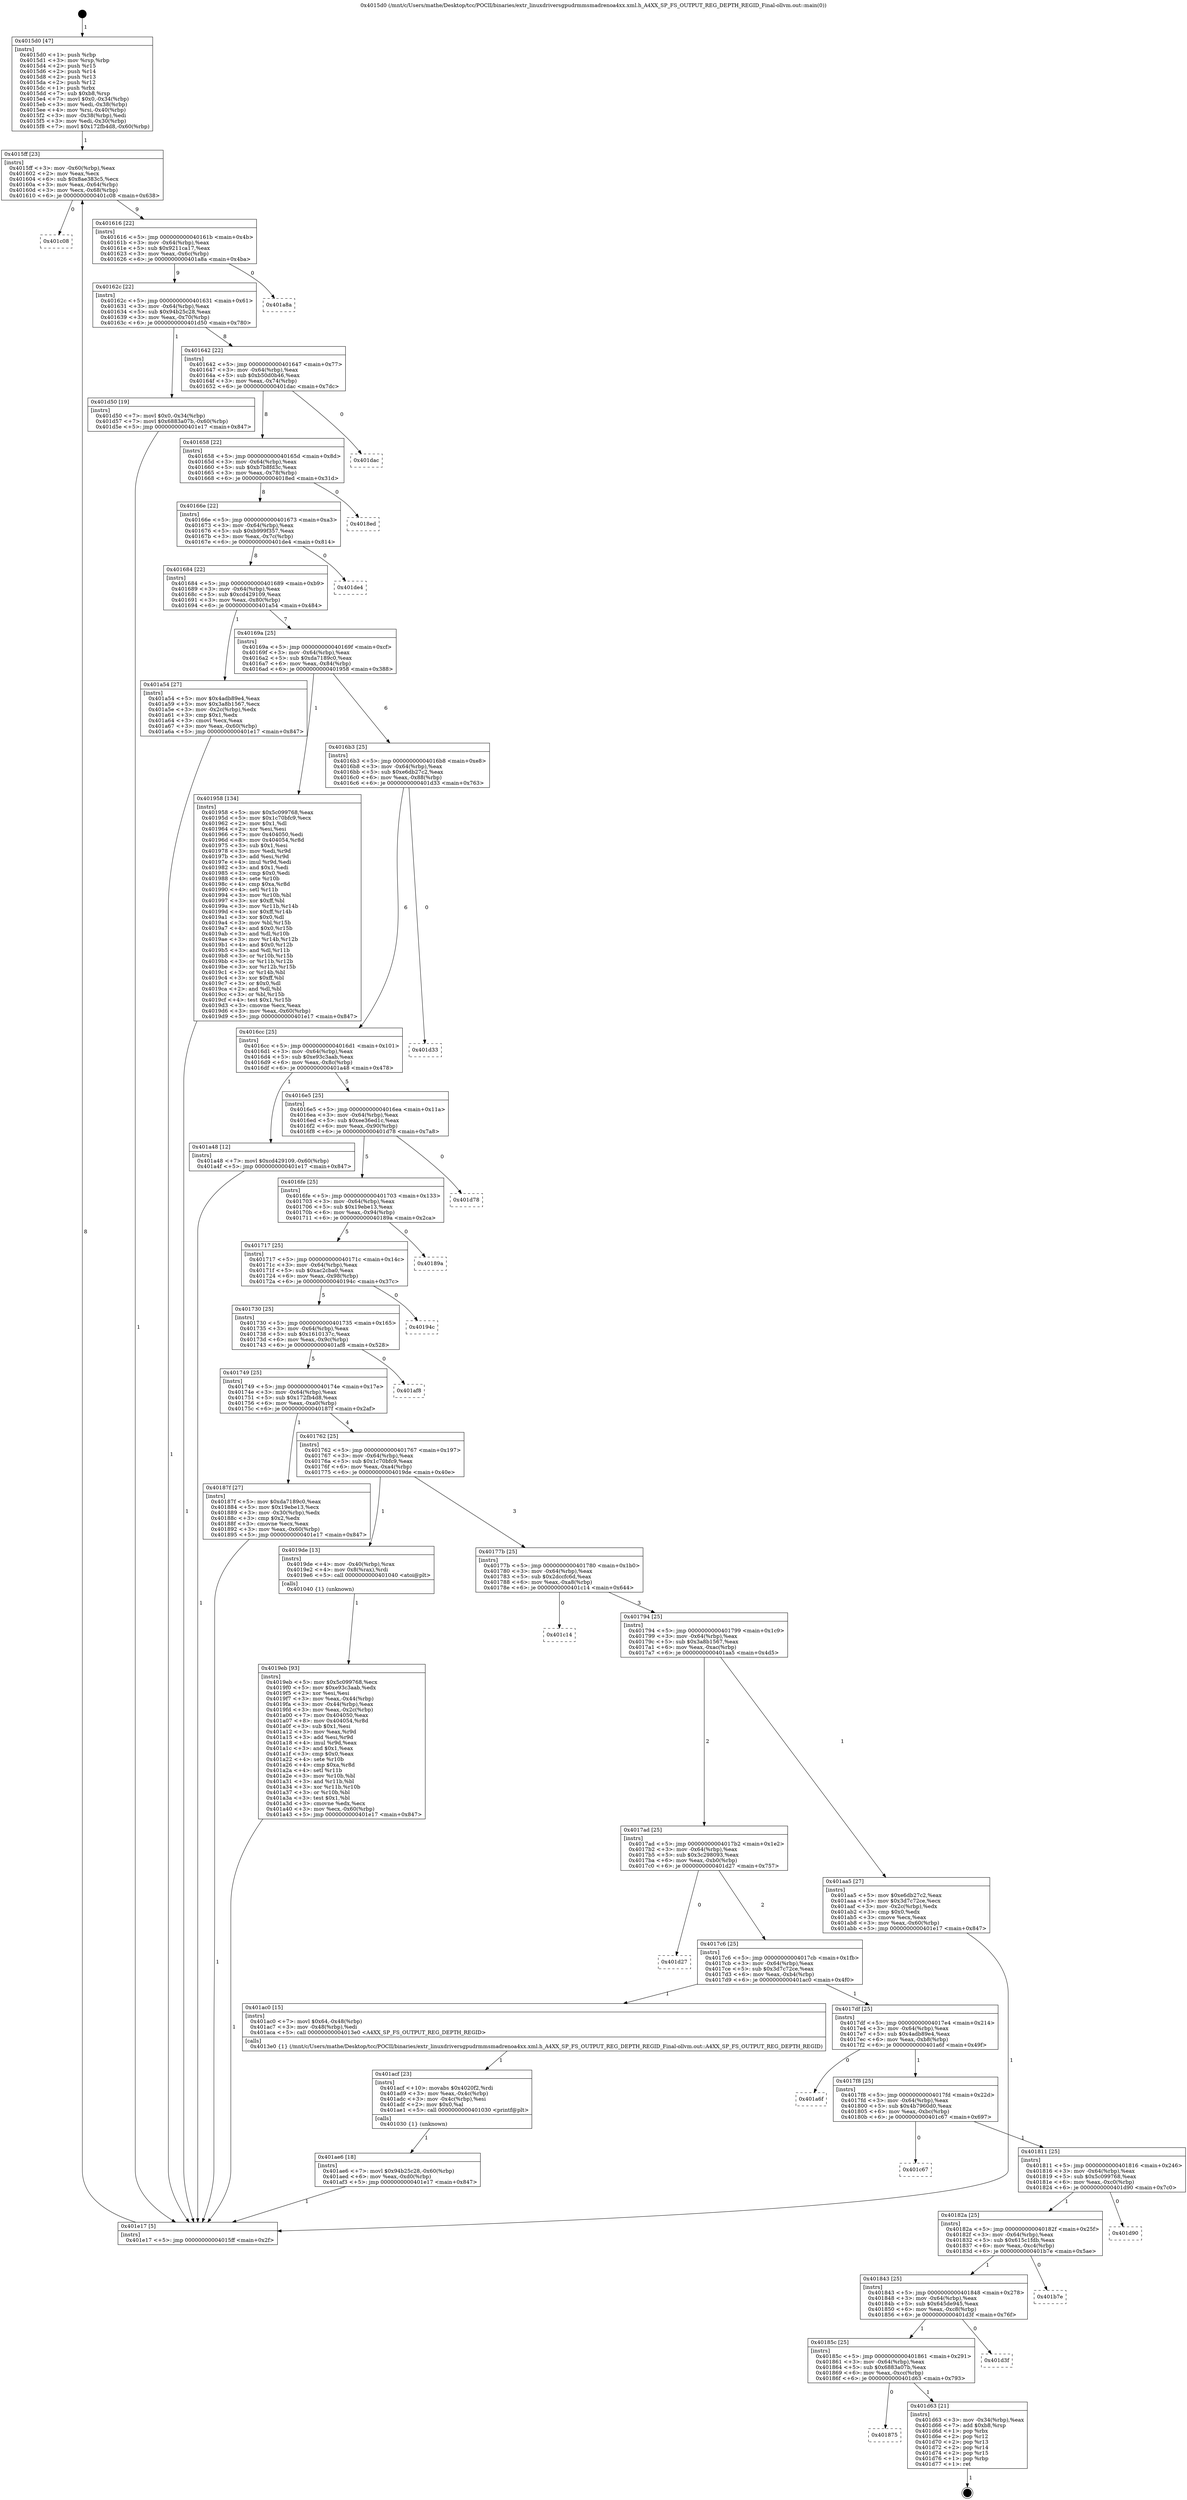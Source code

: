 digraph "0x4015d0" {
  label = "0x4015d0 (/mnt/c/Users/mathe/Desktop/tcc/POCII/binaries/extr_linuxdriversgpudrmmsmadrenoa4xx.xml.h_A4XX_SP_FS_OUTPUT_REG_DEPTH_REGID_Final-ollvm.out::main(0))"
  labelloc = "t"
  node[shape=record]

  Entry [label="",width=0.3,height=0.3,shape=circle,fillcolor=black,style=filled]
  "0x4015ff" [label="{
     0x4015ff [23]\l
     | [instrs]\l
     &nbsp;&nbsp;0x4015ff \<+3\>: mov -0x60(%rbp),%eax\l
     &nbsp;&nbsp;0x401602 \<+2\>: mov %eax,%ecx\l
     &nbsp;&nbsp;0x401604 \<+6\>: sub $0x8ae383c5,%ecx\l
     &nbsp;&nbsp;0x40160a \<+3\>: mov %eax,-0x64(%rbp)\l
     &nbsp;&nbsp;0x40160d \<+3\>: mov %ecx,-0x68(%rbp)\l
     &nbsp;&nbsp;0x401610 \<+6\>: je 0000000000401c08 \<main+0x638\>\l
  }"]
  "0x401c08" [label="{
     0x401c08\l
  }", style=dashed]
  "0x401616" [label="{
     0x401616 [22]\l
     | [instrs]\l
     &nbsp;&nbsp;0x401616 \<+5\>: jmp 000000000040161b \<main+0x4b\>\l
     &nbsp;&nbsp;0x40161b \<+3\>: mov -0x64(%rbp),%eax\l
     &nbsp;&nbsp;0x40161e \<+5\>: sub $0x9211ca17,%eax\l
     &nbsp;&nbsp;0x401623 \<+3\>: mov %eax,-0x6c(%rbp)\l
     &nbsp;&nbsp;0x401626 \<+6\>: je 0000000000401a8a \<main+0x4ba\>\l
  }"]
  Exit [label="",width=0.3,height=0.3,shape=circle,fillcolor=black,style=filled,peripheries=2]
  "0x401a8a" [label="{
     0x401a8a\l
  }", style=dashed]
  "0x40162c" [label="{
     0x40162c [22]\l
     | [instrs]\l
     &nbsp;&nbsp;0x40162c \<+5\>: jmp 0000000000401631 \<main+0x61\>\l
     &nbsp;&nbsp;0x401631 \<+3\>: mov -0x64(%rbp),%eax\l
     &nbsp;&nbsp;0x401634 \<+5\>: sub $0x94b25c28,%eax\l
     &nbsp;&nbsp;0x401639 \<+3\>: mov %eax,-0x70(%rbp)\l
     &nbsp;&nbsp;0x40163c \<+6\>: je 0000000000401d50 \<main+0x780\>\l
  }"]
  "0x401875" [label="{
     0x401875\l
  }", style=dashed]
  "0x401d50" [label="{
     0x401d50 [19]\l
     | [instrs]\l
     &nbsp;&nbsp;0x401d50 \<+7\>: movl $0x0,-0x34(%rbp)\l
     &nbsp;&nbsp;0x401d57 \<+7\>: movl $0x6883a07b,-0x60(%rbp)\l
     &nbsp;&nbsp;0x401d5e \<+5\>: jmp 0000000000401e17 \<main+0x847\>\l
  }"]
  "0x401642" [label="{
     0x401642 [22]\l
     | [instrs]\l
     &nbsp;&nbsp;0x401642 \<+5\>: jmp 0000000000401647 \<main+0x77\>\l
     &nbsp;&nbsp;0x401647 \<+3\>: mov -0x64(%rbp),%eax\l
     &nbsp;&nbsp;0x40164a \<+5\>: sub $0xb50d0b46,%eax\l
     &nbsp;&nbsp;0x40164f \<+3\>: mov %eax,-0x74(%rbp)\l
     &nbsp;&nbsp;0x401652 \<+6\>: je 0000000000401dac \<main+0x7dc\>\l
  }"]
  "0x401d63" [label="{
     0x401d63 [21]\l
     | [instrs]\l
     &nbsp;&nbsp;0x401d63 \<+3\>: mov -0x34(%rbp),%eax\l
     &nbsp;&nbsp;0x401d66 \<+7\>: add $0xb8,%rsp\l
     &nbsp;&nbsp;0x401d6d \<+1\>: pop %rbx\l
     &nbsp;&nbsp;0x401d6e \<+2\>: pop %r12\l
     &nbsp;&nbsp;0x401d70 \<+2\>: pop %r13\l
     &nbsp;&nbsp;0x401d72 \<+2\>: pop %r14\l
     &nbsp;&nbsp;0x401d74 \<+2\>: pop %r15\l
     &nbsp;&nbsp;0x401d76 \<+1\>: pop %rbp\l
     &nbsp;&nbsp;0x401d77 \<+1\>: ret\l
  }"]
  "0x401dac" [label="{
     0x401dac\l
  }", style=dashed]
  "0x401658" [label="{
     0x401658 [22]\l
     | [instrs]\l
     &nbsp;&nbsp;0x401658 \<+5\>: jmp 000000000040165d \<main+0x8d\>\l
     &nbsp;&nbsp;0x40165d \<+3\>: mov -0x64(%rbp),%eax\l
     &nbsp;&nbsp;0x401660 \<+5\>: sub $0xb7b8fd3c,%eax\l
     &nbsp;&nbsp;0x401665 \<+3\>: mov %eax,-0x78(%rbp)\l
     &nbsp;&nbsp;0x401668 \<+6\>: je 00000000004018ed \<main+0x31d\>\l
  }"]
  "0x40185c" [label="{
     0x40185c [25]\l
     | [instrs]\l
     &nbsp;&nbsp;0x40185c \<+5\>: jmp 0000000000401861 \<main+0x291\>\l
     &nbsp;&nbsp;0x401861 \<+3\>: mov -0x64(%rbp),%eax\l
     &nbsp;&nbsp;0x401864 \<+5\>: sub $0x6883a07b,%eax\l
     &nbsp;&nbsp;0x401869 \<+6\>: mov %eax,-0xcc(%rbp)\l
     &nbsp;&nbsp;0x40186f \<+6\>: je 0000000000401d63 \<main+0x793\>\l
  }"]
  "0x4018ed" [label="{
     0x4018ed\l
  }", style=dashed]
  "0x40166e" [label="{
     0x40166e [22]\l
     | [instrs]\l
     &nbsp;&nbsp;0x40166e \<+5\>: jmp 0000000000401673 \<main+0xa3\>\l
     &nbsp;&nbsp;0x401673 \<+3\>: mov -0x64(%rbp),%eax\l
     &nbsp;&nbsp;0x401676 \<+5\>: sub $0xb999f357,%eax\l
     &nbsp;&nbsp;0x40167b \<+3\>: mov %eax,-0x7c(%rbp)\l
     &nbsp;&nbsp;0x40167e \<+6\>: je 0000000000401de4 \<main+0x814\>\l
  }"]
  "0x401d3f" [label="{
     0x401d3f\l
  }", style=dashed]
  "0x401de4" [label="{
     0x401de4\l
  }", style=dashed]
  "0x401684" [label="{
     0x401684 [22]\l
     | [instrs]\l
     &nbsp;&nbsp;0x401684 \<+5\>: jmp 0000000000401689 \<main+0xb9\>\l
     &nbsp;&nbsp;0x401689 \<+3\>: mov -0x64(%rbp),%eax\l
     &nbsp;&nbsp;0x40168c \<+5\>: sub $0xcd429109,%eax\l
     &nbsp;&nbsp;0x401691 \<+3\>: mov %eax,-0x80(%rbp)\l
     &nbsp;&nbsp;0x401694 \<+6\>: je 0000000000401a54 \<main+0x484\>\l
  }"]
  "0x401843" [label="{
     0x401843 [25]\l
     | [instrs]\l
     &nbsp;&nbsp;0x401843 \<+5\>: jmp 0000000000401848 \<main+0x278\>\l
     &nbsp;&nbsp;0x401848 \<+3\>: mov -0x64(%rbp),%eax\l
     &nbsp;&nbsp;0x40184b \<+5\>: sub $0x645de945,%eax\l
     &nbsp;&nbsp;0x401850 \<+6\>: mov %eax,-0xc8(%rbp)\l
     &nbsp;&nbsp;0x401856 \<+6\>: je 0000000000401d3f \<main+0x76f\>\l
  }"]
  "0x401a54" [label="{
     0x401a54 [27]\l
     | [instrs]\l
     &nbsp;&nbsp;0x401a54 \<+5\>: mov $0x4adb89e4,%eax\l
     &nbsp;&nbsp;0x401a59 \<+5\>: mov $0x3a8b1567,%ecx\l
     &nbsp;&nbsp;0x401a5e \<+3\>: mov -0x2c(%rbp),%edx\l
     &nbsp;&nbsp;0x401a61 \<+3\>: cmp $0x1,%edx\l
     &nbsp;&nbsp;0x401a64 \<+3\>: cmovl %ecx,%eax\l
     &nbsp;&nbsp;0x401a67 \<+3\>: mov %eax,-0x60(%rbp)\l
     &nbsp;&nbsp;0x401a6a \<+5\>: jmp 0000000000401e17 \<main+0x847\>\l
  }"]
  "0x40169a" [label="{
     0x40169a [25]\l
     | [instrs]\l
     &nbsp;&nbsp;0x40169a \<+5\>: jmp 000000000040169f \<main+0xcf\>\l
     &nbsp;&nbsp;0x40169f \<+3\>: mov -0x64(%rbp),%eax\l
     &nbsp;&nbsp;0x4016a2 \<+5\>: sub $0xda7189c0,%eax\l
     &nbsp;&nbsp;0x4016a7 \<+6\>: mov %eax,-0x84(%rbp)\l
     &nbsp;&nbsp;0x4016ad \<+6\>: je 0000000000401958 \<main+0x388\>\l
  }"]
  "0x401b7e" [label="{
     0x401b7e\l
  }", style=dashed]
  "0x401958" [label="{
     0x401958 [134]\l
     | [instrs]\l
     &nbsp;&nbsp;0x401958 \<+5\>: mov $0x5c099768,%eax\l
     &nbsp;&nbsp;0x40195d \<+5\>: mov $0x1c70bfc9,%ecx\l
     &nbsp;&nbsp;0x401962 \<+2\>: mov $0x1,%dl\l
     &nbsp;&nbsp;0x401964 \<+2\>: xor %esi,%esi\l
     &nbsp;&nbsp;0x401966 \<+7\>: mov 0x404050,%edi\l
     &nbsp;&nbsp;0x40196d \<+8\>: mov 0x404054,%r8d\l
     &nbsp;&nbsp;0x401975 \<+3\>: sub $0x1,%esi\l
     &nbsp;&nbsp;0x401978 \<+3\>: mov %edi,%r9d\l
     &nbsp;&nbsp;0x40197b \<+3\>: add %esi,%r9d\l
     &nbsp;&nbsp;0x40197e \<+4\>: imul %r9d,%edi\l
     &nbsp;&nbsp;0x401982 \<+3\>: and $0x1,%edi\l
     &nbsp;&nbsp;0x401985 \<+3\>: cmp $0x0,%edi\l
     &nbsp;&nbsp;0x401988 \<+4\>: sete %r10b\l
     &nbsp;&nbsp;0x40198c \<+4\>: cmp $0xa,%r8d\l
     &nbsp;&nbsp;0x401990 \<+4\>: setl %r11b\l
     &nbsp;&nbsp;0x401994 \<+3\>: mov %r10b,%bl\l
     &nbsp;&nbsp;0x401997 \<+3\>: xor $0xff,%bl\l
     &nbsp;&nbsp;0x40199a \<+3\>: mov %r11b,%r14b\l
     &nbsp;&nbsp;0x40199d \<+4\>: xor $0xff,%r14b\l
     &nbsp;&nbsp;0x4019a1 \<+3\>: xor $0x0,%dl\l
     &nbsp;&nbsp;0x4019a4 \<+3\>: mov %bl,%r15b\l
     &nbsp;&nbsp;0x4019a7 \<+4\>: and $0x0,%r15b\l
     &nbsp;&nbsp;0x4019ab \<+3\>: and %dl,%r10b\l
     &nbsp;&nbsp;0x4019ae \<+3\>: mov %r14b,%r12b\l
     &nbsp;&nbsp;0x4019b1 \<+4\>: and $0x0,%r12b\l
     &nbsp;&nbsp;0x4019b5 \<+3\>: and %dl,%r11b\l
     &nbsp;&nbsp;0x4019b8 \<+3\>: or %r10b,%r15b\l
     &nbsp;&nbsp;0x4019bb \<+3\>: or %r11b,%r12b\l
     &nbsp;&nbsp;0x4019be \<+3\>: xor %r12b,%r15b\l
     &nbsp;&nbsp;0x4019c1 \<+3\>: or %r14b,%bl\l
     &nbsp;&nbsp;0x4019c4 \<+3\>: xor $0xff,%bl\l
     &nbsp;&nbsp;0x4019c7 \<+3\>: or $0x0,%dl\l
     &nbsp;&nbsp;0x4019ca \<+2\>: and %dl,%bl\l
     &nbsp;&nbsp;0x4019cc \<+3\>: or %bl,%r15b\l
     &nbsp;&nbsp;0x4019cf \<+4\>: test $0x1,%r15b\l
     &nbsp;&nbsp;0x4019d3 \<+3\>: cmovne %ecx,%eax\l
     &nbsp;&nbsp;0x4019d6 \<+3\>: mov %eax,-0x60(%rbp)\l
     &nbsp;&nbsp;0x4019d9 \<+5\>: jmp 0000000000401e17 \<main+0x847\>\l
  }"]
  "0x4016b3" [label="{
     0x4016b3 [25]\l
     | [instrs]\l
     &nbsp;&nbsp;0x4016b3 \<+5\>: jmp 00000000004016b8 \<main+0xe8\>\l
     &nbsp;&nbsp;0x4016b8 \<+3\>: mov -0x64(%rbp),%eax\l
     &nbsp;&nbsp;0x4016bb \<+5\>: sub $0xe6db27c2,%eax\l
     &nbsp;&nbsp;0x4016c0 \<+6\>: mov %eax,-0x88(%rbp)\l
     &nbsp;&nbsp;0x4016c6 \<+6\>: je 0000000000401d33 \<main+0x763\>\l
  }"]
  "0x40182a" [label="{
     0x40182a [25]\l
     | [instrs]\l
     &nbsp;&nbsp;0x40182a \<+5\>: jmp 000000000040182f \<main+0x25f\>\l
     &nbsp;&nbsp;0x40182f \<+3\>: mov -0x64(%rbp),%eax\l
     &nbsp;&nbsp;0x401832 \<+5\>: sub $0x615c1fdb,%eax\l
     &nbsp;&nbsp;0x401837 \<+6\>: mov %eax,-0xc4(%rbp)\l
     &nbsp;&nbsp;0x40183d \<+6\>: je 0000000000401b7e \<main+0x5ae\>\l
  }"]
  "0x401d33" [label="{
     0x401d33\l
  }", style=dashed]
  "0x4016cc" [label="{
     0x4016cc [25]\l
     | [instrs]\l
     &nbsp;&nbsp;0x4016cc \<+5\>: jmp 00000000004016d1 \<main+0x101\>\l
     &nbsp;&nbsp;0x4016d1 \<+3\>: mov -0x64(%rbp),%eax\l
     &nbsp;&nbsp;0x4016d4 \<+5\>: sub $0xe93c3aab,%eax\l
     &nbsp;&nbsp;0x4016d9 \<+6\>: mov %eax,-0x8c(%rbp)\l
     &nbsp;&nbsp;0x4016df \<+6\>: je 0000000000401a48 \<main+0x478\>\l
  }"]
  "0x401d90" [label="{
     0x401d90\l
  }", style=dashed]
  "0x401a48" [label="{
     0x401a48 [12]\l
     | [instrs]\l
     &nbsp;&nbsp;0x401a48 \<+7\>: movl $0xcd429109,-0x60(%rbp)\l
     &nbsp;&nbsp;0x401a4f \<+5\>: jmp 0000000000401e17 \<main+0x847\>\l
  }"]
  "0x4016e5" [label="{
     0x4016e5 [25]\l
     | [instrs]\l
     &nbsp;&nbsp;0x4016e5 \<+5\>: jmp 00000000004016ea \<main+0x11a\>\l
     &nbsp;&nbsp;0x4016ea \<+3\>: mov -0x64(%rbp),%eax\l
     &nbsp;&nbsp;0x4016ed \<+5\>: sub $0xee36ed1c,%eax\l
     &nbsp;&nbsp;0x4016f2 \<+6\>: mov %eax,-0x90(%rbp)\l
     &nbsp;&nbsp;0x4016f8 \<+6\>: je 0000000000401d78 \<main+0x7a8\>\l
  }"]
  "0x401811" [label="{
     0x401811 [25]\l
     | [instrs]\l
     &nbsp;&nbsp;0x401811 \<+5\>: jmp 0000000000401816 \<main+0x246\>\l
     &nbsp;&nbsp;0x401816 \<+3\>: mov -0x64(%rbp),%eax\l
     &nbsp;&nbsp;0x401819 \<+5\>: sub $0x5c099768,%eax\l
     &nbsp;&nbsp;0x40181e \<+6\>: mov %eax,-0xc0(%rbp)\l
     &nbsp;&nbsp;0x401824 \<+6\>: je 0000000000401d90 \<main+0x7c0\>\l
  }"]
  "0x401d78" [label="{
     0x401d78\l
  }", style=dashed]
  "0x4016fe" [label="{
     0x4016fe [25]\l
     | [instrs]\l
     &nbsp;&nbsp;0x4016fe \<+5\>: jmp 0000000000401703 \<main+0x133\>\l
     &nbsp;&nbsp;0x401703 \<+3\>: mov -0x64(%rbp),%eax\l
     &nbsp;&nbsp;0x401706 \<+5\>: sub $0x19ebe13,%eax\l
     &nbsp;&nbsp;0x40170b \<+6\>: mov %eax,-0x94(%rbp)\l
     &nbsp;&nbsp;0x401711 \<+6\>: je 000000000040189a \<main+0x2ca\>\l
  }"]
  "0x401c67" [label="{
     0x401c67\l
  }", style=dashed]
  "0x40189a" [label="{
     0x40189a\l
  }", style=dashed]
  "0x401717" [label="{
     0x401717 [25]\l
     | [instrs]\l
     &nbsp;&nbsp;0x401717 \<+5\>: jmp 000000000040171c \<main+0x14c\>\l
     &nbsp;&nbsp;0x40171c \<+3\>: mov -0x64(%rbp),%eax\l
     &nbsp;&nbsp;0x40171f \<+5\>: sub $0xac2cba0,%eax\l
     &nbsp;&nbsp;0x401724 \<+6\>: mov %eax,-0x98(%rbp)\l
     &nbsp;&nbsp;0x40172a \<+6\>: je 000000000040194c \<main+0x37c\>\l
  }"]
  "0x4017f8" [label="{
     0x4017f8 [25]\l
     | [instrs]\l
     &nbsp;&nbsp;0x4017f8 \<+5\>: jmp 00000000004017fd \<main+0x22d\>\l
     &nbsp;&nbsp;0x4017fd \<+3\>: mov -0x64(%rbp),%eax\l
     &nbsp;&nbsp;0x401800 \<+5\>: sub $0x4b7960d0,%eax\l
     &nbsp;&nbsp;0x401805 \<+6\>: mov %eax,-0xbc(%rbp)\l
     &nbsp;&nbsp;0x40180b \<+6\>: je 0000000000401c67 \<main+0x697\>\l
  }"]
  "0x40194c" [label="{
     0x40194c\l
  }", style=dashed]
  "0x401730" [label="{
     0x401730 [25]\l
     | [instrs]\l
     &nbsp;&nbsp;0x401730 \<+5\>: jmp 0000000000401735 \<main+0x165\>\l
     &nbsp;&nbsp;0x401735 \<+3\>: mov -0x64(%rbp),%eax\l
     &nbsp;&nbsp;0x401738 \<+5\>: sub $0x1610137c,%eax\l
     &nbsp;&nbsp;0x40173d \<+6\>: mov %eax,-0x9c(%rbp)\l
     &nbsp;&nbsp;0x401743 \<+6\>: je 0000000000401af8 \<main+0x528\>\l
  }"]
  "0x401a6f" [label="{
     0x401a6f\l
  }", style=dashed]
  "0x401af8" [label="{
     0x401af8\l
  }", style=dashed]
  "0x401749" [label="{
     0x401749 [25]\l
     | [instrs]\l
     &nbsp;&nbsp;0x401749 \<+5\>: jmp 000000000040174e \<main+0x17e\>\l
     &nbsp;&nbsp;0x40174e \<+3\>: mov -0x64(%rbp),%eax\l
     &nbsp;&nbsp;0x401751 \<+5\>: sub $0x172fb4d8,%eax\l
     &nbsp;&nbsp;0x401756 \<+6\>: mov %eax,-0xa0(%rbp)\l
     &nbsp;&nbsp;0x40175c \<+6\>: je 000000000040187f \<main+0x2af\>\l
  }"]
  "0x401ae6" [label="{
     0x401ae6 [18]\l
     | [instrs]\l
     &nbsp;&nbsp;0x401ae6 \<+7\>: movl $0x94b25c28,-0x60(%rbp)\l
     &nbsp;&nbsp;0x401aed \<+6\>: mov %eax,-0xd0(%rbp)\l
     &nbsp;&nbsp;0x401af3 \<+5\>: jmp 0000000000401e17 \<main+0x847\>\l
  }"]
  "0x40187f" [label="{
     0x40187f [27]\l
     | [instrs]\l
     &nbsp;&nbsp;0x40187f \<+5\>: mov $0xda7189c0,%eax\l
     &nbsp;&nbsp;0x401884 \<+5\>: mov $0x19ebe13,%ecx\l
     &nbsp;&nbsp;0x401889 \<+3\>: mov -0x30(%rbp),%edx\l
     &nbsp;&nbsp;0x40188c \<+3\>: cmp $0x2,%edx\l
     &nbsp;&nbsp;0x40188f \<+3\>: cmovne %ecx,%eax\l
     &nbsp;&nbsp;0x401892 \<+3\>: mov %eax,-0x60(%rbp)\l
     &nbsp;&nbsp;0x401895 \<+5\>: jmp 0000000000401e17 \<main+0x847\>\l
  }"]
  "0x401762" [label="{
     0x401762 [25]\l
     | [instrs]\l
     &nbsp;&nbsp;0x401762 \<+5\>: jmp 0000000000401767 \<main+0x197\>\l
     &nbsp;&nbsp;0x401767 \<+3\>: mov -0x64(%rbp),%eax\l
     &nbsp;&nbsp;0x40176a \<+5\>: sub $0x1c70bfc9,%eax\l
     &nbsp;&nbsp;0x40176f \<+6\>: mov %eax,-0xa4(%rbp)\l
     &nbsp;&nbsp;0x401775 \<+6\>: je 00000000004019de \<main+0x40e\>\l
  }"]
  "0x401e17" [label="{
     0x401e17 [5]\l
     | [instrs]\l
     &nbsp;&nbsp;0x401e17 \<+5\>: jmp 00000000004015ff \<main+0x2f\>\l
  }"]
  "0x4015d0" [label="{
     0x4015d0 [47]\l
     | [instrs]\l
     &nbsp;&nbsp;0x4015d0 \<+1\>: push %rbp\l
     &nbsp;&nbsp;0x4015d1 \<+3\>: mov %rsp,%rbp\l
     &nbsp;&nbsp;0x4015d4 \<+2\>: push %r15\l
     &nbsp;&nbsp;0x4015d6 \<+2\>: push %r14\l
     &nbsp;&nbsp;0x4015d8 \<+2\>: push %r13\l
     &nbsp;&nbsp;0x4015da \<+2\>: push %r12\l
     &nbsp;&nbsp;0x4015dc \<+1\>: push %rbx\l
     &nbsp;&nbsp;0x4015dd \<+7\>: sub $0xb8,%rsp\l
     &nbsp;&nbsp;0x4015e4 \<+7\>: movl $0x0,-0x34(%rbp)\l
     &nbsp;&nbsp;0x4015eb \<+3\>: mov %edi,-0x38(%rbp)\l
     &nbsp;&nbsp;0x4015ee \<+4\>: mov %rsi,-0x40(%rbp)\l
     &nbsp;&nbsp;0x4015f2 \<+3\>: mov -0x38(%rbp),%edi\l
     &nbsp;&nbsp;0x4015f5 \<+3\>: mov %edi,-0x30(%rbp)\l
     &nbsp;&nbsp;0x4015f8 \<+7\>: movl $0x172fb4d8,-0x60(%rbp)\l
  }"]
  "0x401acf" [label="{
     0x401acf [23]\l
     | [instrs]\l
     &nbsp;&nbsp;0x401acf \<+10\>: movabs $0x4020f2,%rdi\l
     &nbsp;&nbsp;0x401ad9 \<+3\>: mov %eax,-0x4c(%rbp)\l
     &nbsp;&nbsp;0x401adc \<+3\>: mov -0x4c(%rbp),%esi\l
     &nbsp;&nbsp;0x401adf \<+2\>: mov $0x0,%al\l
     &nbsp;&nbsp;0x401ae1 \<+5\>: call 0000000000401030 \<printf@plt\>\l
     | [calls]\l
     &nbsp;&nbsp;0x401030 \{1\} (unknown)\l
  }"]
  "0x4019de" [label="{
     0x4019de [13]\l
     | [instrs]\l
     &nbsp;&nbsp;0x4019de \<+4\>: mov -0x40(%rbp),%rax\l
     &nbsp;&nbsp;0x4019e2 \<+4\>: mov 0x8(%rax),%rdi\l
     &nbsp;&nbsp;0x4019e6 \<+5\>: call 0000000000401040 \<atoi@plt\>\l
     | [calls]\l
     &nbsp;&nbsp;0x401040 \{1\} (unknown)\l
  }"]
  "0x40177b" [label="{
     0x40177b [25]\l
     | [instrs]\l
     &nbsp;&nbsp;0x40177b \<+5\>: jmp 0000000000401780 \<main+0x1b0\>\l
     &nbsp;&nbsp;0x401780 \<+3\>: mov -0x64(%rbp),%eax\l
     &nbsp;&nbsp;0x401783 \<+5\>: sub $0x2dccfc6d,%eax\l
     &nbsp;&nbsp;0x401788 \<+6\>: mov %eax,-0xa8(%rbp)\l
     &nbsp;&nbsp;0x40178e \<+6\>: je 0000000000401c14 \<main+0x644\>\l
  }"]
  "0x4019eb" [label="{
     0x4019eb [93]\l
     | [instrs]\l
     &nbsp;&nbsp;0x4019eb \<+5\>: mov $0x5c099768,%ecx\l
     &nbsp;&nbsp;0x4019f0 \<+5\>: mov $0xe93c3aab,%edx\l
     &nbsp;&nbsp;0x4019f5 \<+2\>: xor %esi,%esi\l
     &nbsp;&nbsp;0x4019f7 \<+3\>: mov %eax,-0x44(%rbp)\l
     &nbsp;&nbsp;0x4019fa \<+3\>: mov -0x44(%rbp),%eax\l
     &nbsp;&nbsp;0x4019fd \<+3\>: mov %eax,-0x2c(%rbp)\l
     &nbsp;&nbsp;0x401a00 \<+7\>: mov 0x404050,%eax\l
     &nbsp;&nbsp;0x401a07 \<+8\>: mov 0x404054,%r8d\l
     &nbsp;&nbsp;0x401a0f \<+3\>: sub $0x1,%esi\l
     &nbsp;&nbsp;0x401a12 \<+3\>: mov %eax,%r9d\l
     &nbsp;&nbsp;0x401a15 \<+3\>: add %esi,%r9d\l
     &nbsp;&nbsp;0x401a18 \<+4\>: imul %r9d,%eax\l
     &nbsp;&nbsp;0x401a1c \<+3\>: and $0x1,%eax\l
     &nbsp;&nbsp;0x401a1f \<+3\>: cmp $0x0,%eax\l
     &nbsp;&nbsp;0x401a22 \<+4\>: sete %r10b\l
     &nbsp;&nbsp;0x401a26 \<+4\>: cmp $0xa,%r8d\l
     &nbsp;&nbsp;0x401a2a \<+4\>: setl %r11b\l
     &nbsp;&nbsp;0x401a2e \<+3\>: mov %r10b,%bl\l
     &nbsp;&nbsp;0x401a31 \<+3\>: and %r11b,%bl\l
     &nbsp;&nbsp;0x401a34 \<+3\>: xor %r11b,%r10b\l
     &nbsp;&nbsp;0x401a37 \<+3\>: or %r10b,%bl\l
     &nbsp;&nbsp;0x401a3a \<+3\>: test $0x1,%bl\l
     &nbsp;&nbsp;0x401a3d \<+3\>: cmovne %edx,%ecx\l
     &nbsp;&nbsp;0x401a40 \<+3\>: mov %ecx,-0x60(%rbp)\l
     &nbsp;&nbsp;0x401a43 \<+5\>: jmp 0000000000401e17 \<main+0x847\>\l
  }"]
  "0x4017df" [label="{
     0x4017df [25]\l
     | [instrs]\l
     &nbsp;&nbsp;0x4017df \<+5\>: jmp 00000000004017e4 \<main+0x214\>\l
     &nbsp;&nbsp;0x4017e4 \<+3\>: mov -0x64(%rbp),%eax\l
     &nbsp;&nbsp;0x4017e7 \<+5\>: sub $0x4adb89e4,%eax\l
     &nbsp;&nbsp;0x4017ec \<+6\>: mov %eax,-0xb8(%rbp)\l
     &nbsp;&nbsp;0x4017f2 \<+6\>: je 0000000000401a6f \<main+0x49f\>\l
  }"]
  "0x401c14" [label="{
     0x401c14\l
  }", style=dashed]
  "0x401794" [label="{
     0x401794 [25]\l
     | [instrs]\l
     &nbsp;&nbsp;0x401794 \<+5\>: jmp 0000000000401799 \<main+0x1c9\>\l
     &nbsp;&nbsp;0x401799 \<+3\>: mov -0x64(%rbp),%eax\l
     &nbsp;&nbsp;0x40179c \<+5\>: sub $0x3a8b1567,%eax\l
     &nbsp;&nbsp;0x4017a1 \<+6\>: mov %eax,-0xac(%rbp)\l
     &nbsp;&nbsp;0x4017a7 \<+6\>: je 0000000000401aa5 \<main+0x4d5\>\l
  }"]
  "0x401ac0" [label="{
     0x401ac0 [15]\l
     | [instrs]\l
     &nbsp;&nbsp;0x401ac0 \<+7\>: movl $0x64,-0x48(%rbp)\l
     &nbsp;&nbsp;0x401ac7 \<+3\>: mov -0x48(%rbp),%edi\l
     &nbsp;&nbsp;0x401aca \<+5\>: call 00000000004013e0 \<A4XX_SP_FS_OUTPUT_REG_DEPTH_REGID\>\l
     | [calls]\l
     &nbsp;&nbsp;0x4013e0 \{1\} (/mnt/c/Users/mathe/Desktop/tcc/POCII/binaries/extr_linuxdriversgpudrmmsmadrenoa4xx.xml.h_A4XX_SP_FS_OUTPUT_REG_DEPTH_REGID_Final-ollvm.out::A4XX_SP_FS_OUTPUT_REG_DEPTH_REGID)\l
  }"]
  "0x401aa5" [label="{
     0x401aa5 [27]\l
     | [instrs]\l
     &nbsp;&nbsp;0x401aa5 \<+5\>: mov $0xe6db27c2,%eax\l
     &nbsp;&nbsp;0x401aaa \<+5\>: mov $0x3d7c72ce,%ecx\l
     &nbsp;&nbsp;0x401aaf \<+3\>: mov -0x2c(%rbp),%edx\l
     &nbsp;&nbsp;0x401ab2 \<+3\>: cmp $0x0,%edx\l
     &nbsp;&nbsp;0x401ab5 \<+3\>: cmove %ecx,%eax\l
     &nbsp;&nbsp;0x401ab8 \<+3\>: mov %eax,-0x60(%rbp)\l
     &nbsp;&nbsp;0x401abb \<+5\>: jmp 0000000000401e17 \<main+0x847\>\l
  }"]
  "0x4017ad" [label="{
     0x4017ad [25]\l
     | [instrs]\l
     &nbsp;&nbsp;0x4017ad \<+5\>: jmp 00000000004017b2 \<main+0x1e2\>\l
     &nbsp;&nbsp;0x4017b2 \<+3\>: mov -0x64(%rbp),%eax\l
     &nbsp;&nbsp;0x4017b5 \<+5\>: sub $0x3c298093,%eax\l
     &nbsp;&nbsp;0x4017ba \<+6\>: mov %eax,-0xb0(%rbp)\l
     &nbsp;&nbsp;0x4017c0 \<+6\>: je 0000000000401d27 \<main+0x757\>\l
  }"]
  "0x4017c6" [label="{
     0x4017c6 [25]\l
     | [instrs]\l
     &nbsp;&nbsp;0x4017c6 \<+5\>: jmp 00000000004017cb \<main+0x1fb\>\l
     &nbsp;&nbsp;0x4017cb \<+3\>: mov -0x64(%rbp),%eax\l
     &nbsp;&nbsp;0x4017ce \<+5\>: sub $0x3d7c72ce,%eax\l
     &nbsp;&nbsp;0x4017d3 \<+6\>: mov %eax,-0xb4(%rbp)\l
     &nbsp;&nbsp;0x4017d9 \<+6\>: je 0000000000401ac0 \<main+0x4f0\>\l
  }"]
  "0x401d27" [label="{
     0x401d27\l
  }", style=dashed]
  Entry -> "0x4015d0" [label=" 1"]
  "0x4015ff" -> "0x401c08" [label=" 0"]
  "0x4015ff" -> "0x401616" [label=" 9"]
  "0x401d63" -> Exit [label=" 1"]
  "0x401616" -> "0x401a8a" [label=" 0"]
  "0x401616" -> "0x40162c" [label=" 9"]
  "0x40185c" -> "0x401875" [label=" 0"]
  "0x40162c" -> "0x401d50" [label=" 1"]
  "0x40162c" -> "0x401642" [label=" 8"]
  "0x40185c" -> "0x401d63" [label=" 1"]
  "0x401642" -> "0x401dac" [label=" 0"]
  "0x401642" -> "0x401658" [label=" 8"]
  "0x401843" -> "0x40185c" [label=" 1"]
  "0x401658" -> "0x4018ed" [label=" 0"]
  "0x401658" -> "0x40166e" [label=" 8"]
  "0x401843" -> "0x401d3f" [label=" 0"]
  "0x40166e" -> "0x401de4" [label=" 0"]
  "0x40166e" -> "0x401684" [label=" 8"]
  "0x40182a" -> "0x401843" [label=" 1"]
  "0x401684" -> "0x401a54" [label=" 1"]
  "0x401684" -> "0x40169a" [label=" 7"]
  "0x40182a" -> "0x401b7e" [label=" 0"]
  "0x40169a" -> "0x401958" [label=" 1"]
  "0x40169a" -> "0x4016b3" [label=" 6"]
  "0x401811" -> "0x40182a" [label=" 1"]
  "0x4016b3" -> "0x401d33" [label=" 0"]
  "0x4016b3" -> "0x4016cc" [label=" 6"]
  "0x401811" -> "0x401d90" [label=" 0"]
  "0x4016cc" -> "0x401a48" [label=" 1"]
  "0x4016cc" -> "0x4016e5" [label=" 5"]
  "0x4017f8" -> "0x401811" [label=" 1"]
  "0x4016e5" -> "0x401d78" [label=" 0"]
  "0x4016e5" -> "0x4016fe" [label=" 5"]
  "0x4017f8" -> "0x401c67" [label=" 0"]
  "0x4016fe" -> "0x40189a" [label=" 0"]
  "0x4016fe" -> "0x401717" [label=" 5"]
  "0x4017df" -> "0x4017f8" [label=" 1"]
  "0x401717" -> "0x40194c" [label=" 0"]
  "0x401717" -> "0x401730" [label=" 5"]
  "0x4017df" -> "0x401a6f" [label=" 0"]
  "0x401730" -> "0x401af8" [label=" 0"]
  "0x401730" -> "0x401749" [label=" 5"]
  "0x401d50" -> "0x401e17" [label=" 1"]
  "0x401749" -> "0x40187f" [label=" 1"]
  "0x401749" -> "0x401762" [label=" 4"]
  "0x40187f" -> "0x401e17" [label=" 1"]
  "0x4015d0" -> "0x4015ff" [label=" 1"]
  "0x401e17" -> "0x4015ff" [label=" 8"]
  "0x401958" -> "0x401e17" [label=" 1"]
  "0x401ae6" -> "0x401e17" [label=" 1"]
  "0x401762" -> "0x4019de" [label=" 1"]
  "0x401762" -> "0x40177b" [label=" 3"]
  "0x4019de" -> "0x4019eb" [label=" 1"]
  "0x4019eb" -> "0x401e17" [label=" 1"]
  "0x401a48" -> "0x401e17" [label=" 1"]
  "0x401a54" -> "0x401e17" [label=" 1"]
  "0x401acf" -> "0x401ae6" [label=" 1"]
  "0x40177b" -> "0x401c14" [label=" 0"]
  "0x40177b" -> "0x401794" [label=" 3"]
  "0x401ac0" -> "0x401acf" [label=" 1"]
  "0x401794" -> "0x401aa5" [label=" 1"]
  "0x401794" -> "0x4017ad" [label=" 2"]
  "0x401aa5" -> "0x401e17" [label=" 1"]
  "0x4017c6" -> "0x4017df" [label=" 1"]
  "0x4017ad" -> "0x401d27" [label=" 0"]
  "0x4017ad" -> "0x4017c6" [label=" 2"]
  "0x4017c6" -> "0x401ac0" [label=" 1"]
}
